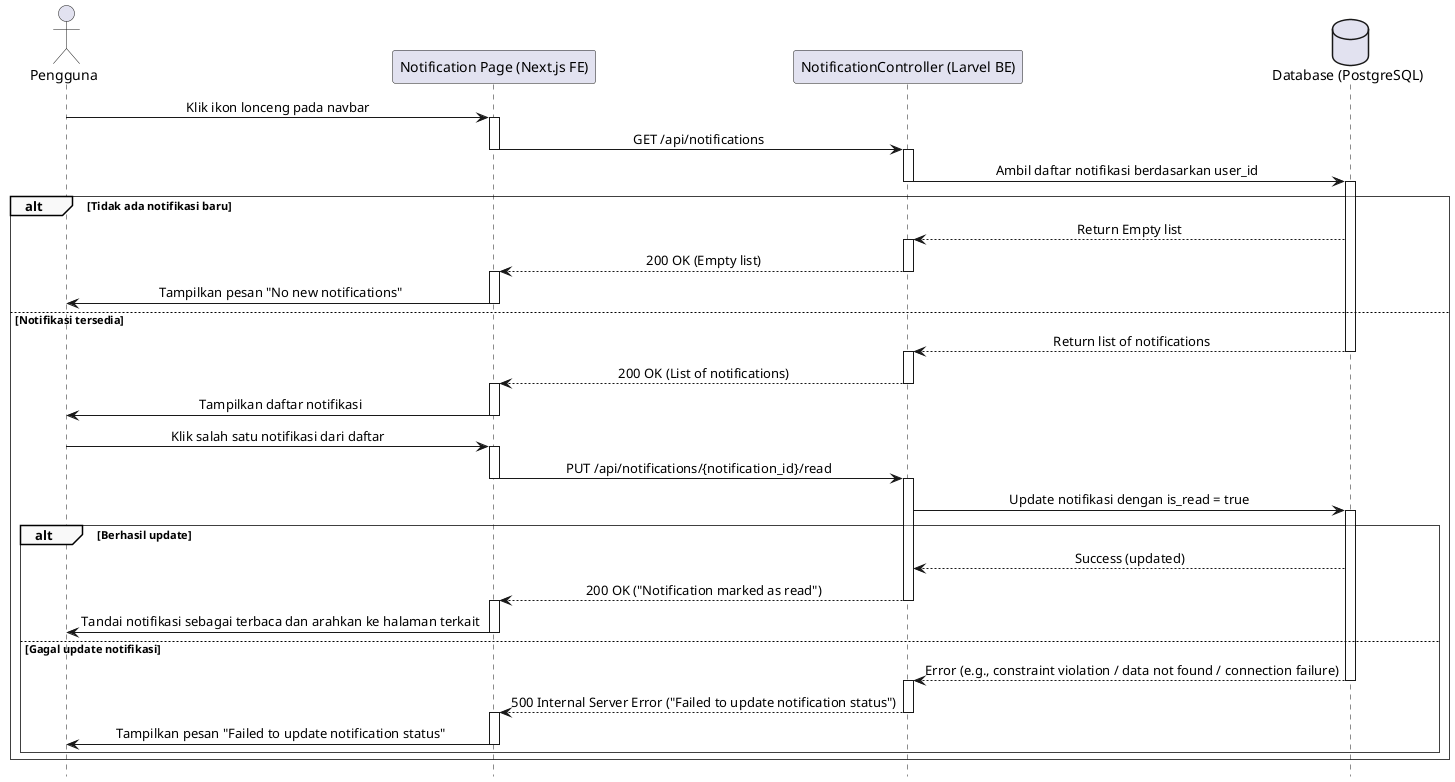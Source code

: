 @startuml
' === Styling ===
skinparam sequence {
    LifelineFooterStrategy none
    MessageAlign center
    ArrowThickness 1
    ParticipantPadding 20
    GroupBorderThickness 0.5
    GroupBackgroundColor #F9F9F9
}
hide footbox


' === Participants ===
actor Pengguna
participant "Notification Page (Next.js FE)" as FE
participant "NotificationController (Larvel BE)" as BE
database "Database (PostgreSQL)" as DB


' === Normal Flow: Melihat Daftar Notifikasi ===
Pengguna -> FE: Klik ikon lonceng pada navbar
activate FE
FE -> BE: GET /api/notifications
deactivate FE
activate BE
BE -> DB: Ambil daftar notifikasi berdasarkan user_id
deactivate BE
alt Tidak ada notifikasi baru
activate DB
DB --> BE: Return Empty list
activate BE
    BE --> FE: 200 OK (Empty list)
    deactivate BE
    activate FE
    FE -> Pengguna: Tampilkan pesan "No new notifications"
    deactivate FE
else Notifikasi tersedia
DB --> BE: Return list of notifications
deactivate DB
activate BE
    BE --> FE: 200 OK (List of notifications)
deactivate BE

    activate FE
    FE -> Pengguna: Tampilkan daftar notifikasi
    deactivate FE
' === Subflow S-1: Membuka Notifikasi ===
Pengguna -> FE: Klik salah satu notifikasi dari daftar
activate FE
FE -> BE: PUT /api/notifications/{notification_id}/read
deactivate FE
activate BE
BE -> DB: Update notifikasi dengan is_read = true
activate DB
alt Berhasil update
    DB --> BE: Success (updated)
    BE --> FE: 200 OK ("Notification marked as read")
    deactivate BE
    activate FE
    FE -> Pengguna: Tandai notifikasi sebagai terbaca dan arahkan ke halaman terkait
    deactivate FE
else Gagal update notifikasi
    DB --> BE: Error (e.g., constraint violation / data not found / connection failure)
    deactivate DB
    activate BE
    BE --> FE: 500 Internal Server Error ("Failed to update notification status")
    deactivate BE
    activate FE
    FE -> Pengguna: Tampilkan pesan "Failed to update notification status"
    deactivate FE
end
end


@enduml
